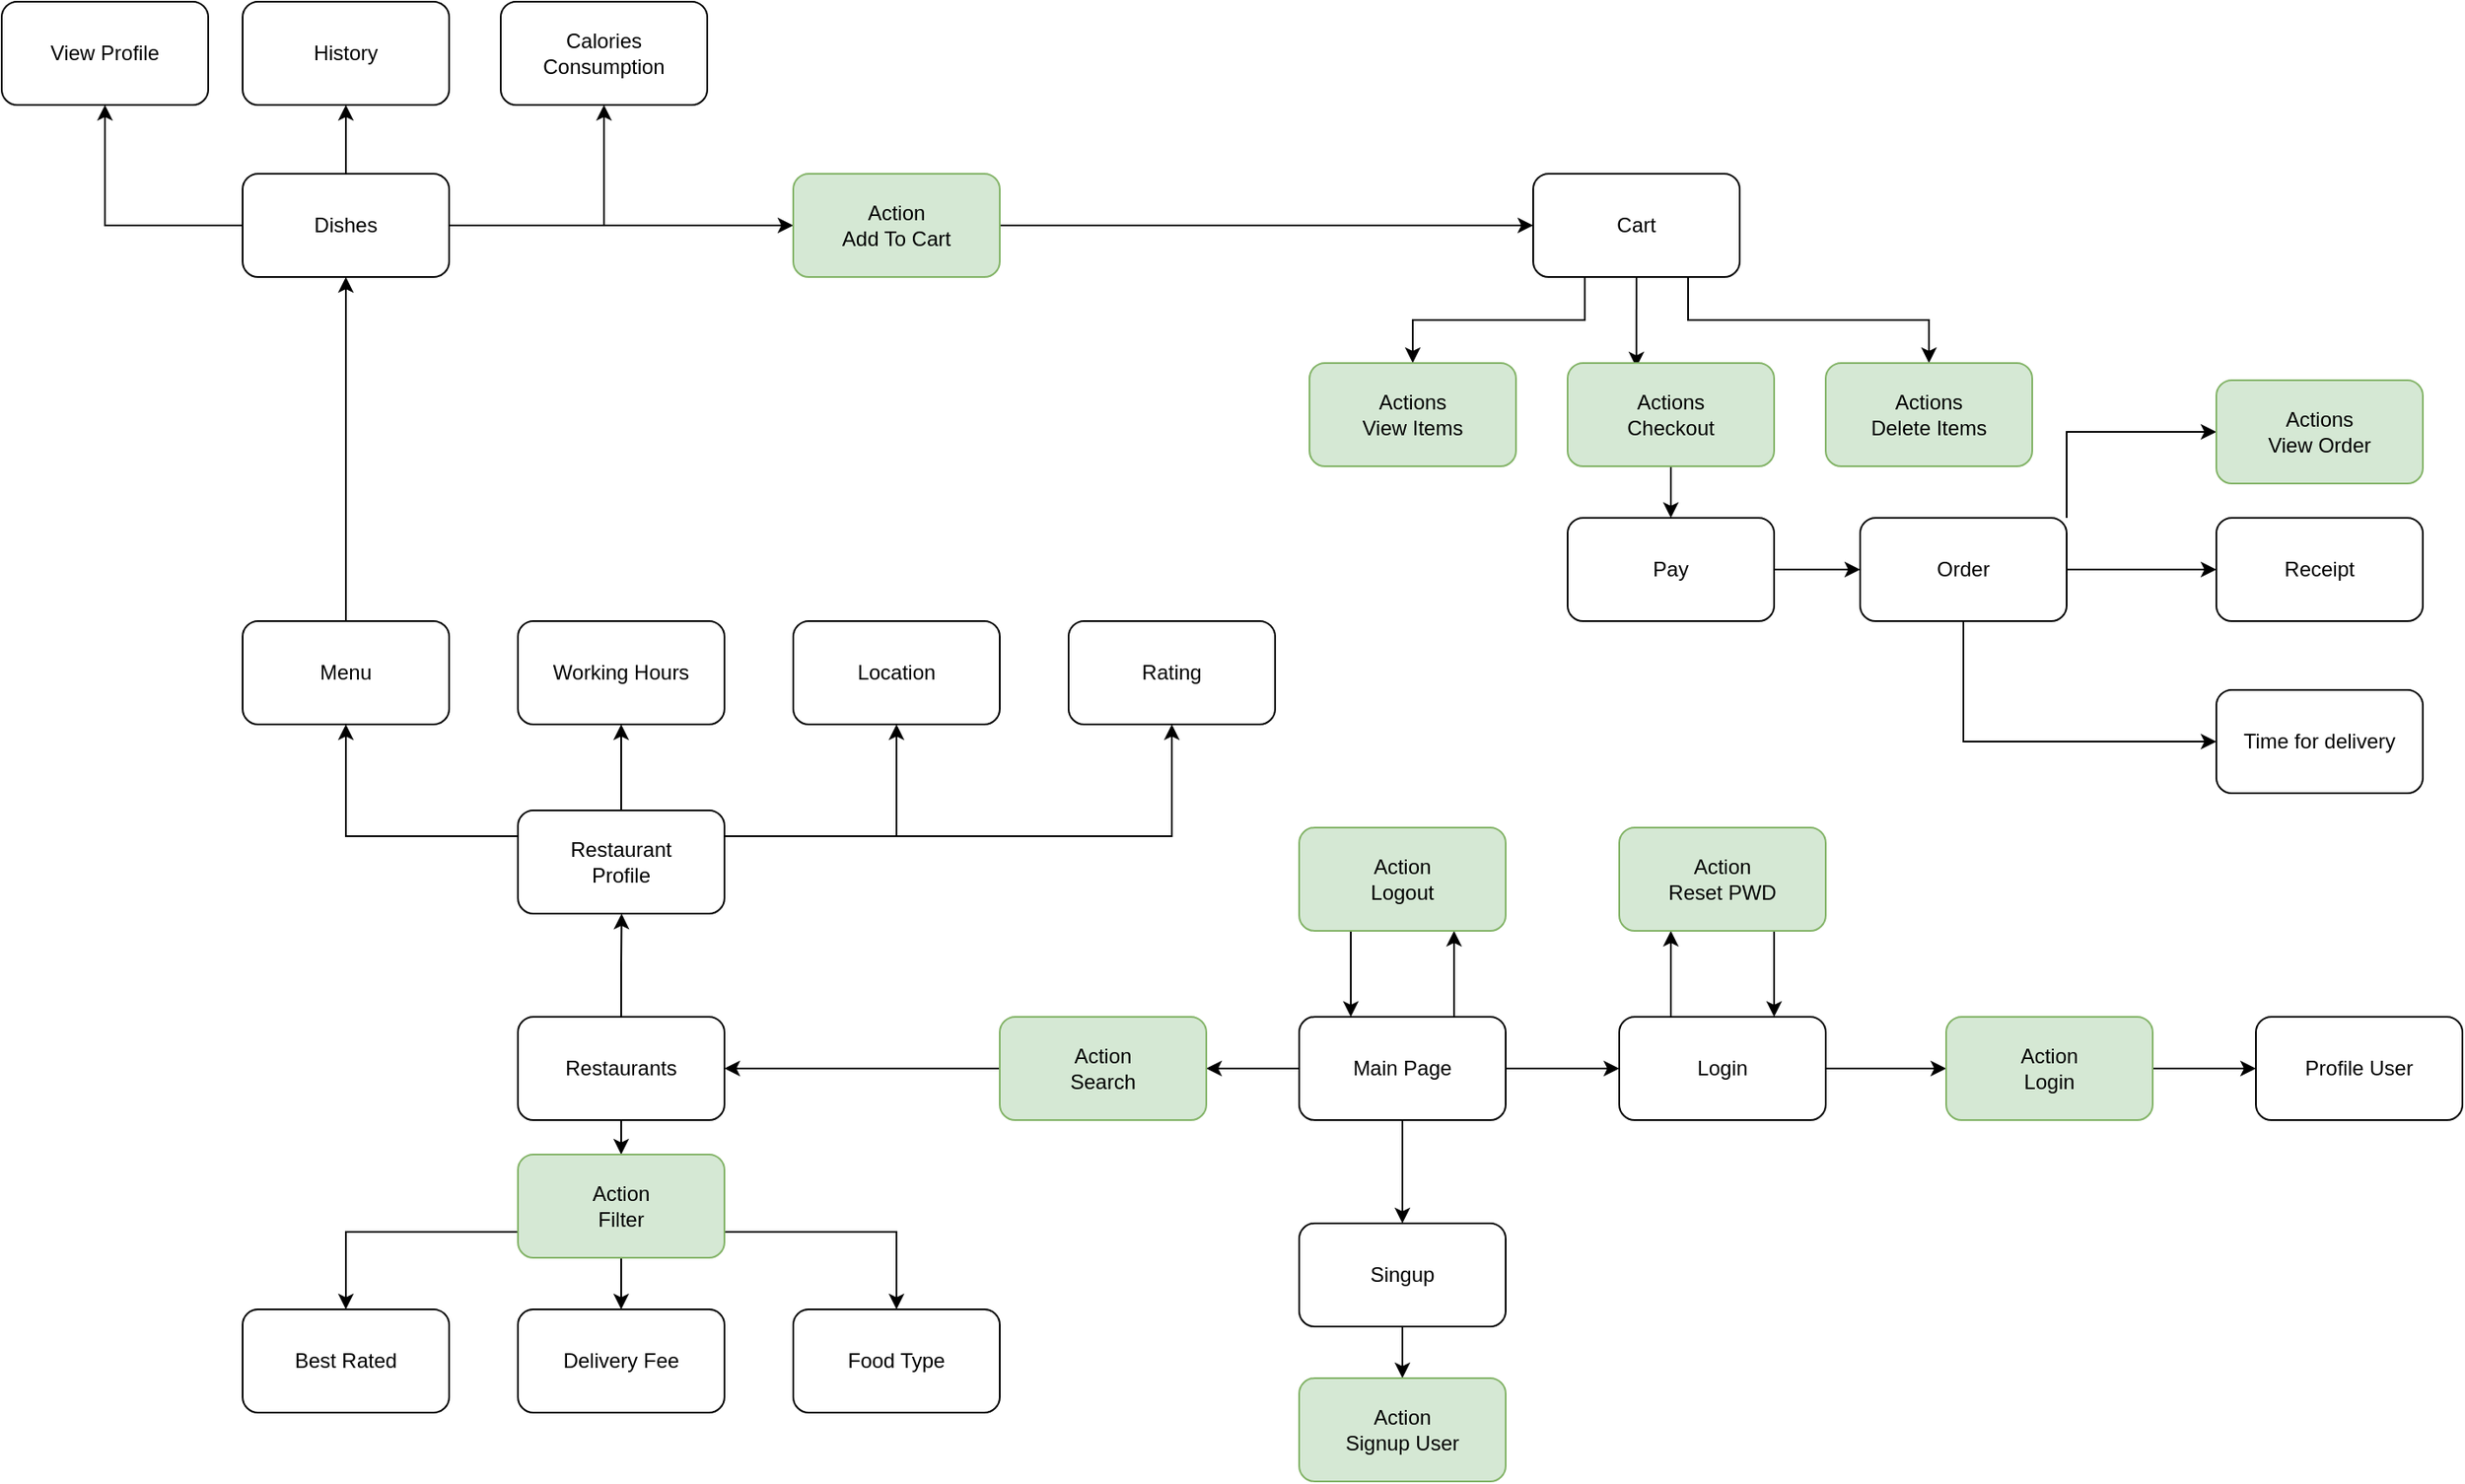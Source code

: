 <mxfile version="17.5.0" type="device"><diagram id="C5RBs43oDa-KdzZeNtuy" name="Page-1"><mxGraphModel dx="2249" dy="1931" grid="1" gridSize="10" guides="1" tooltips="1" connect="1" arrows="1" fold="1" page="1" pageScale="1" pageWidth="827" pageHeight="1169" math="0" shadow="0"><root><mxCell id="WIyWlLk6GJQsqaUBKTNV-0"/><mxCell id="WIyWlLk6GJQsqaUBKTNV-1" parent="WIyWlLk6GJQsqaUBKTNV-0"/><mxCell id="3YWb86oXZPIcf7r9UIZy-11" style="edgeStyle=orthogonalEdgeStyle;rounded=0;orthogonalLoop=1;jettySize=auto;html=1;exitX=1;exitY=0.5;exitDx=0;exitDy=0;entryX=0;entryY=0.5;entryDx=0;entryDy=0;" parent="WIyWlLk6GJQsqaUBKTNV-1" source="3YWb86oXZPIcf7r9UIZy-0" target="3YWb86oXZPIcf7r9UIZy-1" edge="1"><mxGeometry relative="1" as="geometry"/></mxCell><mxCell id="3YWb86oXZPIcf7r9UIZy-21" style="edgeStyle=orthogonalEdgeStyle;rounded=0;orthogonalLoop=1;jettySize=auto;html=1;exitX=0;exitY=0.5;exitDx=0;exitDy=0;entryX=1;entryY=0.5;entryDx=0;entryDy=0;" parent="WIyWlLk6GJQsqaUBKTNV-1" source="3YWb86oXZPIcf7r9UIZy-0" target="3YWb86oXZPIcf7r9UIZy-20" edge="1"><mxGeometry relative="1" as="geometry"/></mxCell><mxCell id="3YWb86oXZPIcf7r9UIZy-103" style="edgeStyle=orthogonalEdgeStyle;rounded=0;orthogonalLoop=1;jettySize=auto;html=1;exitX=0.5;exitY=1;exitDx=0;exitDy=0;" parent="WIyWlLk6GJQsqaUBKTNV-1" source="3YWb86oXZPIcf7r9UIZy-0" target="3YWb86oXZPIcf7r9UIZy-96" edge="1"><mxGeometry relative="1" as="geometry"/></mxCell><mxCell id="3YWb86oXZPIcf7r9UIZy-123" style="edgeStyle=orthogonalEdgeStyle;rounded=0;orthogonalLoop=1;jettySize=auto;html=1;exitX=0.75;exitY=0;exitDx=0;exitDy=0;entryX=0.75;entryY=1;entryDx=0;entryDy=0;" parent="WIyWlLk6GJQsqaUBKTNV-1" source="3YWb86oXZPIcf7r9UIZy-0" target="3YWb86oXZPIcf7r9UIZy-121" edge="1"><mxGeometry relative="1" as="geometry"/></mxCell><mxCell id="3YWb86oXZPIcf7r9UIZy-0" value="Main Page" style="rounded=1;whiteSpace=wrap;html=1;" parent="WIyWlLk6GJQsqaUBKTNV-1" vertex="1"><mxGeometry x="294" y="530" width="120" height="60" as="geometry"/></mxCell><mxCell id="3YWb86oXZPIcf7r9UIZy-9" style="edgeStyle=orthogonalEdgeStyle;rounded=0;orthogonalLoop=1;jettySize=auto;html=1;exitX=0.25;exitY=0;exitDx=0;exitDy=0;entryX=0.25;entryY=1;entryDx=0;entryDy=0;" parent="WIyWlLk6GJQsqaUBKTNV-1" source="3YWb86oXZPIcf7r9UIZy-1" target="3YWb86oXZPIcf7r9UIZy-3" edge="1"><mxGeometry relative="1" as="geometry"/></mxCell><mxCell id="3YWb86oXZPIcf7r9UIZy-18" style="edgeStyle=orthogonalEdgeStyle;rounded=0;orthogonalLoop=1;jettySize=auto;html=1;exitX=1;exitY=0.5;exitDx=0;exitDy=0;entryX=0;entryY=0.5;entryDx=0;entryDy=0;" parent="WIyWlLk6GJQsqaUBKTNV-1" source="3YWb86oXZPIcf7r9UIZy-1" edge="1"><mxGeometry relative="1" as="geometry"><mxPoint x="670.0" y="560" as="targetPoint"/></mxGeometry></mxCell><mxCell id="3YWb86oXZPIcf7r9UIZy-1" value="Login" style="rounded=1;whiteSpace=wrap;html=1;" parent="WIyWlLk6GJQsqaUBKTNV-1" vertex="1"><mxGeometry x="480" y="530" width="120" height="60" as="geometry"/></mxCell><mxCell id="3YWb86oXZPIcf7r9UIZy-10" style="edgeStyle=orthogonalEdgeStyle;rounded=0;orthogonalLoop=1;jettySize=auto;html=1;exitX=0.75;exitY=1;exitDx=0;exitDy=0;entryX=0.75;entryY=0;entryDx=0;entryDy=0;" parent="WIyWlLk6GJQsqaUBKTNV-1" source="3YWb86oXZPIcf7r9UIZy-3" target="3YWb86oXZPIcf7r9UIZy-1" edge="1"><mxGeometry relative="1" as="geometry"/></mxCell><mxCell id="3YWb86oXZPIcf7r9UIZy-3" value="&lt;div&gt;Action&lt;br&gt;&lt;/div&gt;&lt;div&gt;Reset PWD&lt;/div&gt;" style="rounded=1;whiteSpace=wrap;html=1;fillColor=#d5e8d4;strokeColor=#82b366;" parent="WIyWlLk6GJQsqaUBKTNV-1" vertex="1"><mxGeometry x="480" y="420" width="120" height="60" as="geometry"/></mxCell><mxCell id="3YWb86oXZPIcf7r9UIZy-13" style="edgeStyle=orthogonalEdgeStyle;rounded=0;orthogonalLoop=1;jettySize=auto;html=1;exitX=1;exitY=1;exitDx=0;exitDy=0;" parent="WIyWlLk6GJQsqaUBKTNV-1" edge="1"><mxGeometry relative="1" as="geometry"><mxPoint x="790.727" y="590.909" as="targetPoint"/><mxPoint x="790" y="590" as="sourcePoint"/></mxGeometry></mxCell><mxCell id="3YWb86oXZPIcf7r9UIZy-23" style="edgeStyle=orthogonalEdgeStyle;rounded=0;orthogonalLoop=1;jettySize=auto;html=1;exitX=0;exitY=0.5;exitDx=0;exitDy=0;" parent="WIyWlLk6GJQsqaUBKTNV-1" source="3YWb86oXZPIcf7r9UIZy-20" target="3YWb86oXZPIcf7r9UIZy-22" edge="1"><mxGeometry relative="1" as="geometry"/></mxCell><mxCell id="3YWb86oXZPIcf7r9UIZy-20" value="&lt;div&gt;Action&lt;br&gt;&lt;/div&gt;&lt;div&gt;Search&lt;/div&gt;" style="rounded=1;whiteSpace=wrap;html=1;fillColor=#d5e8d4;strokeColor=#82b366;" parent="WIyWlLk6GJQsqaUBKTNV-1" vertex="1"><mxGeometry x="120" y="530" width="120" height="60" as="geometry"/></mxCell><mxCell id="3YWb86oXZPIcf7r9UIZy-34" style="edgeStyle=orthogonalEdgeStyle;rounded=0;orthogonalLoop=1;jettySize=auto;html=1;exitX=0.5;exitY=1;exitDx=0;exitDy=0;entryX=0.5;entryY=0;entryDx=0;entryDy=0;" parent="WIyWlLk6GJQsqaUBKTNV-1" source="3YWb86oXZPIcf7r9UIZy-22" target="3YWb86oXZPIcf7r9UIZy-29" edge="1"><mxGeometry relative="1" as="geometry"/></mxCell><mxCell id="3YWb86oXZPIcf7r9UIZy-35" style="edgeStyle=orthogonalEdgeStyle;rounded=0;orthogonalLoop=1;jettySize=auto;html=1;exitX=0.5;exitY=0;exitDx=0;exitDy=0;" parent="WIyWlLk6GJQsqaUBKTNV-1" source="3YWb86oXZPIcf7r9UIZy-22" edge="1"><mxGeometry relative="1" as="geometry"><mxPoint x="-99.75" y="470" as="targetPoint"/></mxGeometry></mxCell><mxCell id="3YWb86oXZPIcf7r9UIZy-22" value="Restaurants" style="rounded=1;whiteSpace=wrap;html=1;" parent="WIyWlLk6GJQsqaUBKTNV-1" vertex="1"><mxGeometry x="-160" y="530" width="120" height="60" as="geometry"/></mxCell><mxCell id="3YWb86oXZPIcf7r9UIZy-24" value="Best Rated " style="rounded=1;whiteSpace=wrap;html=1;" parent="WIyWlLk6GJQsqaUBKTNV-1" vertex="1"><mxGeometry x="-320" y="700" width="120" height="60" as="geometry"/></mxCell><mxCell id="3YWb86oXZPIcf7r9UIZy-27" value="Delivery Fee" style="rounded=1;whiteSpace=wrap;html=1;" parent="WIyWlLk6GJQsqaUBKTNV-1" vertex="1"><mxGeometry x="-160" y="700" width="120" height="60" as="geometry"/></mxCell><mxCell id="3YWb86oXZPIcf7r9UIZy-28" value="Food Type" style="rounded=1;whiteSpace=wrap;html=1;" parent="WIyWlLk6GJQsqaUBKTNV-1" vertex="1"><mxGeometry y="700" width="120" height="60" as="geometry"/></mxCell><mxCell id="3YWb86oXZPIcf7r9UIZy-31" style="edgeStyle=orthogonalEdgeStyle;rounded=0;orthogonalLoop=1;jettySize=auto;html=1;exitX=0;exitY=0.75;exitDx=0;exitDy=0;entryX=0.5;entryY=0;entryDx=0;entryDy=0;" parent="WIyWlLk6GJQsqaUBKTNV-1" source="3YWb86oXZPIcf7r9UIZy-29" target="3YWb86oXZPIcf7r9UIZy-24" edge="1"><mxGeometry relative="1" as="geometry"/></mxCell><mxCell id="3YWb86oXZPIcf7r9UIZy-32" style="edgeStyle=orthogonalEdgeStyle;rounded=0;orthogonalLoop=1;jettySize=auto;html=1;exitX=0.5;exitY=1;exitDx=0;exitDy=0;entryX=0.5;entryY=0;entryDx=0;entryDy=0;" parent="WIyWlLk6GJQsqaUBKTNV-1" source="3YWb86oXZPIcf7r9UIZy-29" target="3YWb86oXZPIcf7r9UIZy-27" edge="1"><mxGeometry relative="1" as="geometry"/></mxCell><mxCell id="3YWb86oXZPIcf7r9UIZy-33" style="edgeStyle=orthogonalEdgeStyle;rounded=0;orthogonalLoop=1;jettySize=auto;html=1;exitX=1;exitY=0.75;exitDx=0;exitDy=0;entryX=0.5;entryY=0;entryDx=0;entryDy=0;" parent="WIyWlLk6GJQsqaUBKTNV-1" source="3YWb86oXZPIcf7r9UIZy-29" target="3YWb86oXZPIcf7r9UIZy-28" edge="1"><mxGeometry relative="1" as="geometry"/></mxCell><mxCell id="3YWb86oXZPIcf7r9UIZy-29" value="&lt;div&gt;Action&lt;br&gt;&lt;/div&gt;&lt;div&gt;Filter&lt;/div&gt;" style="rounded=1;whiteSpace=wrap;html=1;fillColor=#d5e8d4;strokeColor=#82b366;" parent="WIyWlLk6GJQsqaUBKTNV-1" vertex="1"><mxGeometry x="-160" y="610" width="120" height="60" as="geometry"/></mxCell><mxCell id="3YWb86oXZPIcf7r9UIZy-41" style="edgeStyle=orthogonalEdgeStyle;rounded=0;orthogonalLoop=1;jettySize=auto;html=1;exitX=0;exitY=0.25;exitDx=0;exitDy=0;" parent="WIyWlLk6GJQsqaUBKTNV-1" source="3YWb86oXZPIcf7r9UIZy-36" target="3YWb86oXZPIcf7r9UIZy-37" edge="1"><mxGeometry relative="1" as="geometry"/></mxCell><mxCell id="3YWb86oXZPIcf7r9UIZy-42" style="edgeStyle=orthogonalEdgeStyle;rounded=0;orthogonalLoop=1;jettySize=auto;html=1;exitX=0.5;exitY=0;exitDx=0;exitDy=0;entryX=0.5;entryY=1;entryDx=0;entryDy=0;" parent="WIyWlLk6GJQsqaUBKTNV-1" source="3YWb86oXZPIcf7r9UIZy-36" target="3YWb86oXZPIcf7r9UIZy-38" edge="1"><mxGeometry relative="1" as="geometry"/></mxCell><mxCell id="3YWb86oXZPIcf7r9UIZy-43" style="edgeStyle=orthogonalEdgeStyle;rounded=0;orthogonalLoop=1;jettySize=auto;html=1;exitX=1;exitY=0.25;exitDx=0;exitDy=0;entryX=0.5;entryY=1;entryDx=0;entryDy=0;" parent="WIyWlLk6GJQsqaUBKTNV-1" source="3YWb86oXZPIcf7r9UIZy-36" target="3YWb86oXZPIcf7r9UIZy-39" edge="1"><mxGeometry relative="1" as="geometry"/></mxCell><mxCell id="3YWb86oXZPIcf7r9UIZy-44" style="edgeStyle=orthogonalEdgeStyle;rounded=0;orthogonalLoop=1;jettySize=auto;html=1;exitX=1;exitY=0.25;exitDx=0;exitDy=0;entryX=0.5;entryY=1;entryDx=0;entryDy=0;" parent="WIyWlLk6GJQsqaUBKTNV-1" source="3YWb86oXZPIcf7r9UIZy-36" target="3YWb86oXZPIcf7r9UIZy-40" edge="1"><mxGeometry relative="1" as="geometry"/></mxCell><mxCell id="3YWb86oXZPIcf7r9UIZy-36" value="&lt;div&gt;Restaurant&lt;/div&gt;&lt;div&gt;Profile&lt;br&gt;&lt;/div&gt;" style="rounded=1;whiteSpace=wrap;html=1;" parent="WIyWlLk6GJQsqaUBKTNV-1" vertex="1"><mxGeometry x="-160" y="410" width="120" height="60" as="geometry"/></mxCell><mxCell id="3YWb86oXZPIcf7r9UIZy-46" style="edgeStyle=orthogonalEdgeStyle;rounded=0;orthogonalLoop=1;jettySize=auto;html=1;exitX=0.5;exitY=0;exitDx=0;exitDy=0;entryX=0.5;entryY=1;entryDx=0;entryDy=0;" parent="WIyWlLk6GJQsqaUBKTNV-1" source="3YWb86oXZPIcf7r9UIZy-37" target="3YWb86oXZPIcf7r9UIZy-45" edge="1"><mxGeometry relative="1" as="geometry"/></mxCell><mxCell id="3YWb86oXZPIcf7r9UIZy-37" value="Menu" style="rounded=1;whiteSpace=wrap;html=1;" parent="WIyWlLk6GJQsqaUBKTNV-1" vertex="1"><mxGeometry x="-320" y="300" width="120" height="60" as="geometry"/></mxCell><mxCell id="3YWb86oXZPIcf7r9UIZy-38" value="Working Hours" style="rounded=1;whiteSpace=wrap;html=1;" parent="WIyWlLk6GJQsqaUBKTNV-1" vertex="1"><mxGeometry x="-160" y="300" width="120" height="60" as="geometry"/></mxCell><mxCell id="3YWb86oXZPIcf7r9UIZy-39" value="Location" style="rounded=1;whiteSpace=wrap;html=1;" parent="WIyWlLk6GJQsqaUBKTNV-1" vertex="1"><mxGeometry y="300" width="120" height="60" as="geometry"/></mxCell><mxCell id="3YWb86oXZPIcf7r9UIZy-40" value="Rating" style="rounded=1;whiteSpace=wrap;html=1;" parent="WIyWlLk6GJQsqaUBKTNV-1" vertex="1"><mxGeometry x="160" y="300" width="120" height="60" as="geometry"/></mxCell><mxCell id="3YWb86oXZPIcf7r9UIZy-50" style="edgeStyle=orthogonalEdgeStyle;rounded=0;orthogonalLoop=1;jettySize=auto;html=1;exitX=0;exitY=0.5;exitDx=0;exitDy=0;entryX=0.5;entryY=1;entryDx=0;entryDy=0;" parent="WIyWlLk6GJQsqaUBKTNV-1" source="3YWb86oXZPIcf7r9UIZy-45" target="3YWb86oXZPIcf7r9UIZy-47" edge="1"><mxGeometry relative="1" as="geometry"/></mxCell><mxCell id="3YWb86oXZPIcf7r9UIZy-51" style="edgeStyle=orthogonalEdgeStyle;rounded=0;orthogonalLoop=1;jettySize=auto;html=1;exitX=0.5;exitY=0;exitDx=0;exitDy=0;entryX=0.5;entryY=1;entryDx=0;entryDy=0;" parent="WIyWlLk6GJQsqaUBKTNV-1" source="3YWb86oXZPIcf7r9UIZy-45" target="3YWb86oXZPIcf7r9UIZy-48" edge="1"><mxGeometry relative="1" as="geometry"/></mxCell><mxCell id="3YWb86oXZPIcf7r9UIZy-52" style="edgeStyle=orthogonalEdgeStyle;rounded=0;orthogonalLoop=1;jettySize=auto;html=1;exitX=1;exitY=0.5;exitDx=0;exitDy=0;entryX=0.5;entryY=1;entryDx=0;entryDy=0;" parent="WIyWlLk6GJQsqaUBKTNV-1" source="3YWb86oXZPIcf7r9UIZy-45" target="3YWb86oXZPIcf7r9UIZy-49" edge="1"><mxGeometry relative="1" as="geometry"/></mxCell><mxCell id="3YWb86oXZPIcf7r9UIZy-59" style="edgeStyle=orthogonalEdgeStyle;rounded=0;orthogonalLoop=1;jettySize=auto;html=1;exitX=1;exitY=0.5;exitDx=0;exitDy=0;entryX=0;entryY=0.5;entryDx=0;entryDy=0;" parent="WIyWlLk6GJQsqaUBKTNV-1" source="3YWb86oXZPIcf7r9UIZy-45" target="3YWb86oXZPIcf7r9UIZy-57" edge="1"><mxGeometry relative="1" as="geometry"/></mxCell><mxCell id="3YWb86oXZPIcf7r9UIZy-45" value="Dishes" style="rounded=1;whiteSpace=wrap;html=1;" parent="WIyWlLk6GJQsqaUBKTNV-1" vertex="1"><mxGeometry x="-320" y="40" width="120" height="60" as="geometry"/></mxCell><mxCell id="3YWb86oXZPIcf7r9UIZy-47" value="View Profile" style="rounded=1;whiteSpace=wrap;html=1;" parent="WIyWlLk6GJQsqaUBKTNV-1" vertex="1"><mxGeometry x="-460" y="-60" width="120" height="60" as="geometry"/></mxCell><mxCell id="3YWb86oXZPIcf7r9UIZy-48" value="History" style="rounded=1;whiteSpace=wrap;html=1;" parent="WIyWlLk6GJQsqaUBKTNV-1" vertex="1"><mxGeometry x="-320" y="-60" width="120" height="60" as="geometry"/></mxCell><mxCell id="3YWb86oXZPIcf7r9UIZy-49" value="&lt;div&gt;Calories &lt;br&gt;&lt;/div&gt;&lt;div&gt;Consumption&lt;br&gt;&lt;/div&gt;" style="rounded=1;whiteSpace=wrap;html=1;" parent="WIyWlLk6GJQsqaUBKTNV-1" vertex="1"><mxGeometry x="-170" y="-60" width="120" height="60" as="geometry"/></mxCell><mxCell id="3YWb86oXZPIcf7r9UIZy-61" style="edgeStyle=orthogonalEdgeStyle;rounded=0;orthogonalLoop=1;jettySize=auto;html=1;exitX=1;exitY=0.5;exitDx=0;exitDy=0;entryX=0;entryY=0.5;entryDx=0;entryDy=0;" parent="WIyWlLk6GJQsqaUBKTNV-1" source="3YWb86oXZPIcf7r9UIZy-57" target="3YWb86oXZPIcf7r9UIZy-60" edge="1"><mxGeometry relative="1" as="geometry"/></mxCell><mxCell id="3YWb86oXZPIcf7r9UIZy-57" value="&lt;div&gt;Action&lt;br&gt;&lt;/div&gt;&lt;div&gt;Add To Cart&lt;/div&gt;" style="rounded=1;whiteSpace=wrap;html=1;fillColor=#d5e8d4;strokeColor=#82b366;" parent="WIyWlLk6GJQsqaUBKTNV-1" vertex="1"><mxGeometry y="40" width="120" height="60" as="geometry"/></mxCell><mxCell id="3YWb86oXZPIcf7r9UIZy-66" style="edgeStyle=orthogonalEdgeStyle;rounded=0;orthogonalLoop=1;jettySize=auto;html=1;exitX=0.25;exitY=1;exitDx=0;exitDy=0;entryX=0.5;entryY=0;entryDx=0;entryDy=0;" parent="WIyWlLk6GJQsqaUBKTNV-1" source="3YWb86oXZPIcf7r9UIZy-60" target="3YWb86oXZPIcf7r9UIZy-63" edge="1"><mxGeometry relative="1" as="geometry"/></mxCell><mxCell id="3YWb86oXZPIcf7r9UIZy-68" style="edgeStyle=orthogonalEdgeStyle;rounded=0;orthogonalLoop=1;jettySize=auto;html=1;exitX=0.75;exitY=1;exitDx=0;exitDy=0;entryX=0.5;entryY=0;entryDx=0;entryDy=0;" parent="WIyWlLk6GJQsqaUBKTNV-1" source="3YWb86oXZPIcf7r9UIZy-60" target="3YWb86oXZPIcf7r9UIZy-65" edge="1"><mxGeometry relative="1" as="geometry"/></mxCell><mxCell id="3YWb86oXZPIcf7r9UIZy-71" style="edgeStyle=orthogonalEdgeStyle;rounded=0;orthogonalLoop=1;jettySize=auto;html=1;exitX=0.5;exitY=1;exitDx=0;exitDy=0;entryX=0.333;entryY=0.042;entryDx=0;entryDy=0;entryPerimeter=0;" parent="WIyWlLk6GJQsqaUBKTNV-1" source="3YWb86oXZPIcf7r9UIZy-60" target="3YWb86oXZPIcf7r9UIZy-64" edge="1"><mxGeometry relative="1" as="geometry"/></mxCell><mxCell id="3YWb86oXZPIcf7r9UIZy-60" value="Cart" style="rounded=1;whiteSpace=wrap;html=1;" parent="WIyWlLk6GJQsqaUBKTNV-1" vertex="1"><mxGeometry x="430" y="40" width="120" height="60" as="geometry"/></mxCell><mxCell id="3YWb86oXZPIcf7r9UIZy-63" value="&lt;div&gt;Actions&lt;br&gt;&lt;/div&gt;&lt;div&gt;View Items&lt;/div&gt;" style="rounded=1;whiteSpace=wrap;html=1;fillColor=#d5e8d4;strokeColor=#82b366;" parent="WIyWlLk6GJQsqaUBKTNV-1" vertex="1"><mxGeometry x="300" y="150" width="120" height="60" as="geometry"/></mxCell><mxCell id="3YWb86oXZPIcf7r9UIZy-70" style="edgeStyle=orthogonalEdgeStyle;rounded=0;orthogonalLoop=1;jettySize=auto;html=1;exitX=0.5;exitY=1;exitDx=0;exitDy=0;entryX=0.5;entryY=0;entryDx=0;entryDy=0;" parent="WIyWlLk6GJQsqaUBKTNV-1" source="3YWb86oXZPIcf7r9UIZy-64" target="3YWb86oXZPIcf7r9UIZy-69" edge="1"><mxGeometry relative="1" as="geometry"/></mxCell><mxCell id="3YWb86oXZPIcf7r9UIZy-64" value="Actions&lt;br&gt;&lt;div&gt;Checkout&lt;/div&gt;" style="rounded=1;whiteSpace=wrap;html=1;fillColor=#d5e8d4;strokeColor=#82b366;" parent="WIyWlLk6GJQsqaUBKTNV-1" vertex="1"><mxGeometry x="450" y="150" width="120" height="60" as="geometry"/></mxCell><mxCell id="3YWb86oXZPIcf7r9UIZy-65" value="&lt;div&gt;Actions&lt;br&gt;&lt;/div&gt;&lt;div&gt;Delete Items&lt;/div&gt;" style="rounded=1;whiteSpace=wrap;html=1;fillColor=#d5e8d4;strokeColor=#82b366;" parent="WIyWlLk6GJQsqaUBKTNV-1" vertex="1"><mxGeometry x="600" y="150" width="120" height="60" as="geometry"/></mxCell><mxCell id="3YWb86oXZPIcf7r9UIZy-82" style="edgeStyle=orthogonalEdgeStyle;rounded=0;orthogonalLoop=1;jettySize=auto;html=1;exitX=1;exitY=0.5;exitDx=0;exitDy=0;entryX=0;entryY=0.5;entryDx=0;entryDy=0;" parent="WIyWlLk6GJQsqaUBKTNV-1" source="3YWb86oXZPIcf7r9UIZy-69" target="3YWb86oXZPIcf7r9UIZy-73" edge="1"><mxGeometry relative="1" as="geometry"/></mxCell><mxCell id="3YWb86oXZPIcf7r9UIZy-69" value="Pay" style="rounded=1;whiteSpace=wrap;html=1;" parent="WIyWlLk6GJQsqaUBKTNV-1" vertex="1"><mxGeometry x="450" y="240" width="120" height="60" as="geometry"/></mxCell><mxCell id="3YWb86oXZPIcf7r9UIZy-77" style="edgeStyle=orthogonalEdgeStyle;rounded=0;orthogonalLoop=1;jettySize=auto;html=1;exitX=0.5;exitY=1;exitDx=0;exitDy=0;entryX=0;entryY=0.5;entryDx=0;entryDy=0;" parent="WIyWlLk6GJQsqaUBKTNV-1" source="3YWb86oXZPIcf7r9UIZy-73" target="3YWb86oXZPIcf7r9UIZy-74" edge="1"><mxGeometry relative="1" as="geometry"/></mxCell><mxCell id="3YWb86oXZPIcf7r9UIZy-78" style="edgeStyle=orthogonalEdgeStyle;rounded=0;orthogonalLoop=1;jettySize=auto;html=1;exitX=1;exitY=0.5;exitDx=0;exitDy=0;entryX=0;entryY=0.5;entryDx=0;entryDy=0;" parent="WIyWlLk6GJQsqaUBKTNV-1" source="3YWb86oXZPIcf7r9UIZy-73" target="3YWb86oXZPIcf7r9UIZy-75" edge="1"><mxGeometry relative="1" as="geometry"/></mxCell><mxCell id="3YWb86oXZPIcf7r9UIZy-81" style="edgeStyle=orthogonalEdgeStyle;rounded=0;orthogonalLoop=1;jettySize=auto;html=1;exitX=1;exitY=0;exitDx=0;exitDy=0;entryX=0;entryY=0.5;entryDx=0;entryDy=0;" parent="WIyWlLk6GJQsqaUBKTNV-1" source="3YWb86oXZPIcf7r9UIZy-73" target="3YWb86oXZPIcf7r9UIZy-76" edge="1"><mxGeometry relative="1" as="geometry"/></mxCell><mxCell id="3YWb86oXZPIcf7r9UIZy-73" value="Order" style="rounded=1;whiteSpace=wrap;html=1;" parent="WIyWlLk6GJQsqaUBKTNV-1" vertex="1"><mxGeometry x="620" y="240" width="120" height="60" as="geometry"/></mxCell><mxCell id="3YWb86oXZPIcf7r9UIZy-74" value="Time for delivery" style="rounded=1;whiteSpace=wrap;html=1;" parent="WIyWlLk6GJQsqaUBKTNV-1" vertex="1"><mxGeometry x="827" y="340" width="120" height="60" as="geometry"/></mxCell><mxCell id="3YWb86oXZPIcf7r9UIZy-75" value="Receipt" style="rounded=1;whiteSpace=wrap;html=1;" parent="WIyWlLk6GJQsqaUBKTNV-1" vertex="1"><mxGeometry x="827" y="240" width="120" height="60" as="geometry"/></mxCell><mxCell id="3YWb86oXZPIcf7r9UIZy-76" value="&lt;div&gt;Actions&lt;br&gt;&lt;/div&gt;&lt;div&gt;View Order&lt;/div&gt;" style="rounded=1;whiteSpace=wrap;html=1;fillColor=#d5e8d4;strokeColor=#82b366;" parent="WIyWlLk6GJQsqaUBKTNV-1" vertex="1"><mxGeometry x="827" y="160" width="120" height="60" as="geometry"/></mxCell><mxCell id="3YWb86oXZPIcf7r9UIZy-105" style="edgeStyle=orthogonalEdgeStyle;rounded=0;orthogonalLoop=1;jettySize=auto;html=1;exitX=0.5;exitY=1;exitDx=0;exitDy=0;" parent="WIyWlLk6GJQsqaUBKTNV-1" source="3YWb86oXZPIcf7r9UIZy-96" edge="1"><mxGeometry relative="1" as="geometry"><mxPoint x="354" y="740" as="targetPoint"/></mxGeometry></mxCell><mxCell id="3YWb86oXZPIcf7r9UIZy-96" value="Singup" style="rounded=1;whiteSpace=wrap;html=1;" parent="WIyWlLk6GJQsqaUBKTNV-1" vertex="1"><mxGeometry x="294" y="650" width="120" height="60" as="geometry"/></mxCell><mxCell id="3YWb86oXZPIcf7r9UIZy-101" style="edgeStyle=orthogonalEdgeStyle;rounded=0;orthogonalLoop=1;jettySize=auto;html=1;exitX=1;exitY=0.5;exitDx=0;exitDy=0;entryX=0;entryY=0.5;entryDx=0;entryDy=0;" parent="WIyWlLk6GJQsqaUBKTNV-1" source="3YWb86oXZPIcf7r9UIZy-99" edge="1"><mxGeometry relative="1" as="geometry"><mxPoint x="850" y="560" as="targetPoint"/></mxGeometry></mxCell><mxCell id="3YWb86oXZPIcf7r9UIZy-99" value="&lt;div&gt;Action&lt;br&gt;&lt;/div&gt;&lt;div&gt;Login&lt;/div&gt;" style="rounded=1;whiteSpace=wrap;html=1;fillColor=#d5e8d4;strokeColor=#82b366;" parent="WIyWlLk6GJQsqaUBKTNV-1" vertex="1"><mxGeometry x="670" y="530" width="120" height="60" as="geometry"/></mxCell><mxCell id="3YWb86oXZPIcf7r9UIZy-112" value="&lt;div&gt;Action&lt;/div&gt;&lt;div&gt;Signup User&lt;br&gt;&lt;/div&gt;" style="rounded=1;whiteSpace=wrap;html=1;fillColor=#d5e8d4;strokeColor=#82b366;" parent="WIyWlLk6GJQsqaUBKTNV-1" vertex="1"><mxGeometry x="294" y="740" width="120" height="60" as="geometry"/></mxCell><mxCell id="3YWb86oXZPIcf7r9UIZy-119" value="Profile User" style="rounded=1;whiteSpace=wrap;html=1;" parent="WIyWlLk6GJQsqaUBKTNV-1" vertex="1"><mxGeometry x="850" y="530" width="120" height="60" as="geometry"/></mxCell><mxCell id="3YWb86oXZPIcf7r9UIZy-122" style="edgeStyle=orthogonalEdgeStyle;rounded=0;orthogonalLoop=1;jettySize=auto;html=1;exitX=0.25;exitY=1;exitDx=0;exitDy=0;entryX=0.25;entryY=0;entryDx=0;entryDy=0;" parent="WIyWlLk6GJQsqaUBKTNV-1" source="3YWb86oXZPIcf7r9UIZy-121" target="3YWb86oXZPIcf7r9UIZy-0" edge="1"><mxGeometry relative="1" as="geometry"/></mxCell><mxCell id="3YWb86oXZPIcf7r9UIZy-121" value="&lt;div&gt;Action&lt;br&gt;&lt;/div&gt;&lt;div&gt;Logout&lt;/div&gt;" style="rounded=1;whiteSpace=wrap;html=1;fillColor=#d5e8d4;strokeColor=#82b366;" parent="WIyWlLk6GJQsqaUBKTNV-1" vertex="1"><mxGeometry x="294" y="420" width="120" height="60" as="geometry"/></mxCell></root></mxGraphModel></diagram></mxfile>